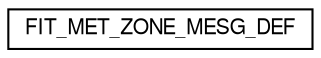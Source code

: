 digraph "Graphical Class Hierarchy"
{
  edge [fontname="FreeSans",fontsize="10",labelfontname="FreeSans",labelfontsize="10"];
  node [fontname="FreeSans",fontsize="10",shape=record];
  rankdir="LR";
  Node1 [label="FIT_MET_ZONE_MESG_DEF",height=0.2,width=0.4,color="black", fillcolor="white", style="filled",URL="$struct_f_i_t___m_e_t___z_o_n_e___m_e_s_g___d_e_f.html"];
}

